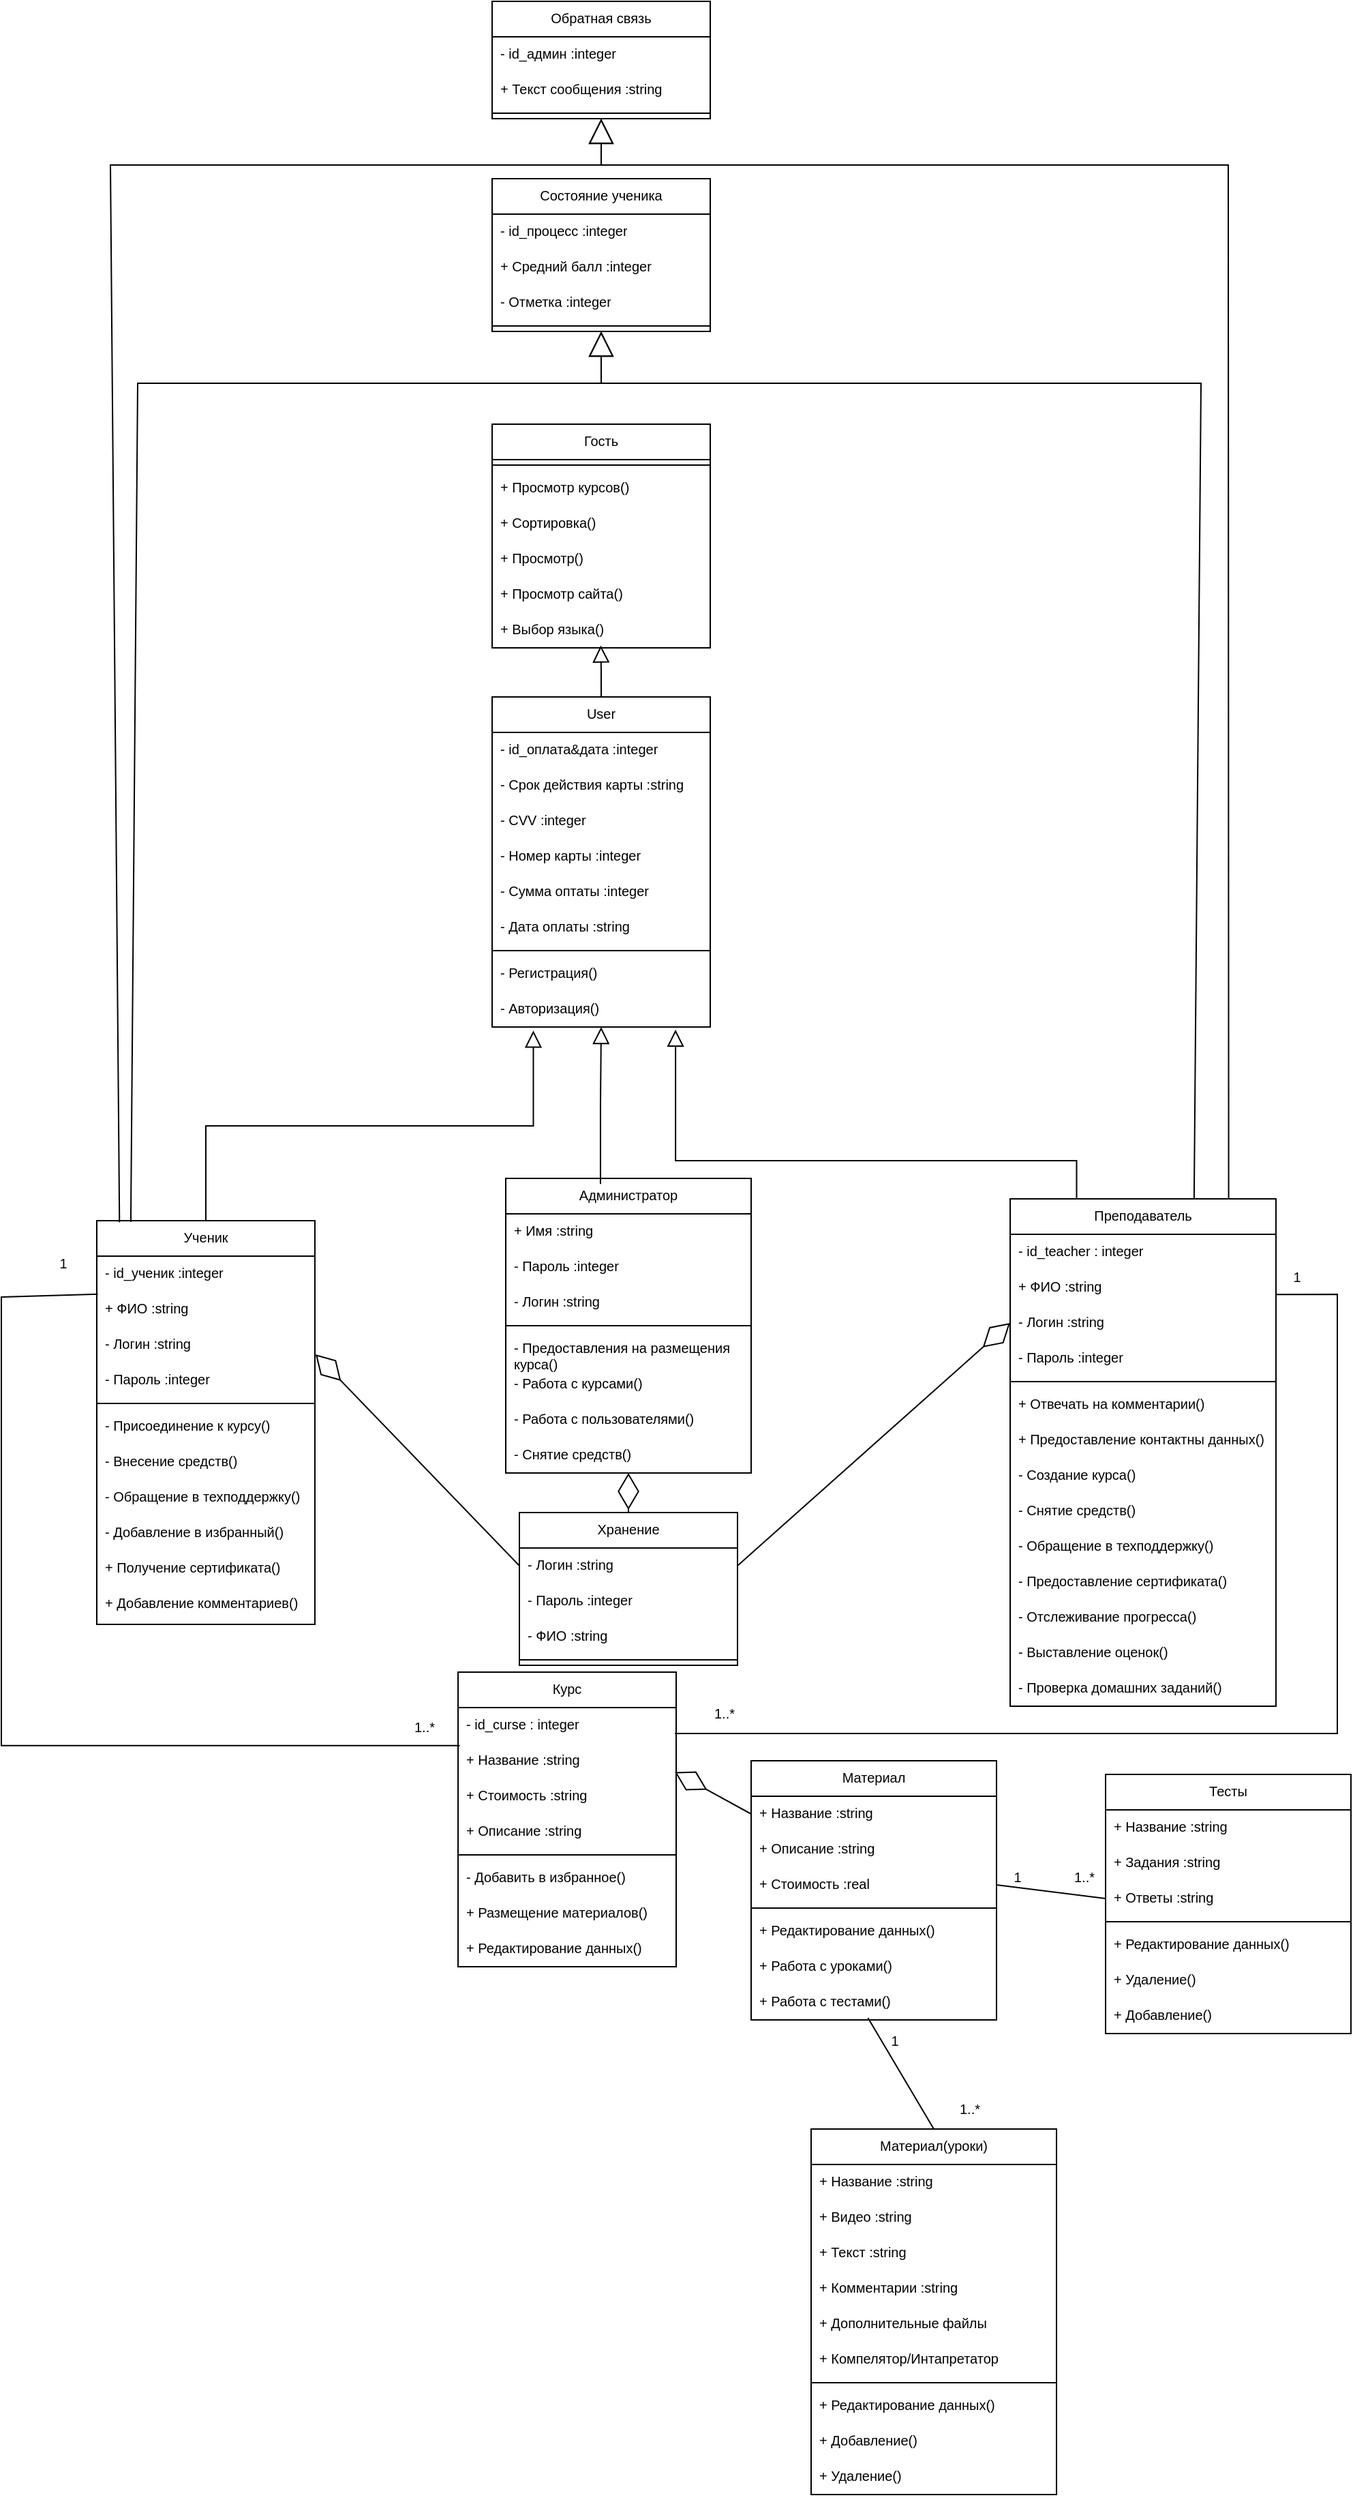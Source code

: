 <mxfile version="24.7.17">
  <diagram id="C5RBs43oDa-KdzZeNtuy" name="Page-1">
    <mxGraphModel dx="1036" dy="614" grid="0" gridSize="10" guides="1" tooltips="1" connect="1" arrows="1" fold="1" page="1" pageScale="1" pageWidth="1654" pageHeight="2336" math="0" shadow="0">
      <root>
        <mxCell id="WIyWlLk6GJQsqaUBKTNV-0" />
        <mxCell id="WIyWlLk6GJQsqaUBKTNV-1" parent="WIyWlLk6GJQsqaUBKTNV-0" />
        <mxCell id="xOyOLEDUe23Z06gyk6Gg-0" value="Курс" style="swimlane;fontStyle=0;align=center;verticalAlign=top;childLayout=stackLayout;horizontal=1;startSize=26;horizontalStack=0;resizeParent=1;resizeLast=0;collapsible=1;marginBottom=0;rounded=0;shadow=0;strokeWidth=1;fontSize=10;" parent="WIyWlLk6GJQsqaUBKTNV-1" vertex="1">
          <mxGeometry x="625" y="1564" width="160" height="216" as="geometry">
            <mxRectangle x="550" y="140" width="160" height="26" as="alternateBounds" />
          </mxGeometry>
        </mxCell>
        <mxCell id="-hxCY7GQ2WR5SI2XV6sM-11" value="- id_curse : integer" style="text;html=1;strokeColor=none;fillColor=none;align=left;verticalAlign=top;spacingLeft=4;spacingRight=4;whiteSpace=wrap;overflow=hidden;rotatable=0;points=[[0,0.5],[1,0.5]];portConstraint=eastwest;fontSize=10;" parent="xOyOLEDUe23Z06gyk6Gg-0" vertex="1">
          <mxGeometry y="26" width="160" height="26" as="geometry" />
        </mxCell>
        <mxCell id="-hxCY7GQ2WR5SI2XV6sM-8" value="+ Название :string" style="text;html=1;strokeColor=none;fillColor=none;align=left;verticalAlign=top;spacingLeft=4;spacingRight=4;whiteSpace=wrap;overflow=hidden;rotatable=0;points=[[0,0.5],[1,0.5]];portConstraint=eastwest;fontSize=10;" parent="xOyOLEDUe23Z06gyk6Gg-0" vertex="1">
          <mxGeometry y="52" width="160" height="26" as="geometry" />
        </mxCell>
        <mxCell id="-hxCY7GQ2WR5SI2XV6sM-10" value="+ Стоимость :string" style="text;html=1;strokeColor=none;fillColor=none;align=left;verticalAlign=top;spacingLeft=4;spacingRight=4;whiteSpace=wrap;overflow=hidden;rotatable=0;points=[[0,0.5],[1,0.5]];portConstraint=eastwest;fontSize=10;" parent="xOyOLEDUe23Z06gyk6Gg-0" vertex="1">
          <mxGeometry y="78" width="160" height="26" as="geometry" />
        </mxCell>
        <mxCell id="-hxCY7GQ2WR5SI2XV6sM-9" value="+ Описание :string" style="text;html=1;strokeColor=none;fillColor=none;align=left;verticalAlign=top;spacingLeft=4;spacingRight=4;whiteSpace=wrap;overflow=hidden;rotatable=0;points=[[0,0.5],[1,0.5]];portConstraint=eastwest;fontSize=10;" parent="xOyOLEDUe23Z06gyk6Gg-0" vertex="1">
          <mxGeometry y="104" width="160" height="26" as="geometry" />
        </mxCell>
        <mxCell id="xOyOLEDUe23Z06gyk6Gg-2" value="" style="line;html=1;strokeWidth=1;align=left;verticalAlign=middle;spacingTop=-1;spacingLeft=3;spacingRight=3;rotatable=0;labelPosition=right;points=[];portConstraint=eastwest;fontSize=10;" parent="xOyOLEDUe23Z06gyk6Gg-0" vertex="1">
          <mxGeometry y="130" width="160" height="8" as="geometry" />
        </mxCell>
        <mxCell id="9HE5OH69ZTxlJq59tGIL-1" value="- Добавить в избранное()" style="text;html=1;strokeColor=none;fillColor=none;align=left;verticalAlign=top;spacingLeft=4;spacingRight=4;whiteSpace=wrap;overflow=hidden;rotatable=0;points=[[0,0.5],[1,0.5]];portConstraint=eastwest;fontSize=10;" parent="xOyOLEDUe23Z06gyk6Gg-0" vertex="1">
          <mxGeometry y="138" width="160" height="26" as="geometry" />
        </mxCell>
        <mxCell id="038F4yYYlGWjOyP2DXlJ-2" value="+ Размещение материалов()" style="text;html=1;strokeColor=none;fillColor=none;align=left;verticalAlign=top;spacingLeft=4;spacingRight=4;whiteSpace=wrap;overflow=hidden;rotatable=0;points=[[0,0.5],[1,0.5]];portConstraint=eastwest;fontSize=10;" parent="xOyOLEDUe23Z06gyk6Gg-0" vertex="1">
          <mxGeometry y="164" width="160" height="26" as="geometry" />
        </mxCell>
        <mxCell id="038F4yYYlGWjOyP2DXlJ-4" value="+ Редактирование данных()" style="text;html=1;strokeColor=none;fillColor=none;align=left;verticalAlign=top;spacingLeft=4;spacingRight=4;whiteSpace=wrap;overflow=hidden;rotatable=0;points=[[0,0.5],[1,0.5]];portConstraint=eastwest;fontSize=10;" parent="xOyOLEDUe23Z06gyk6Gg-0" vertex="1">
          <mxGeometry y="190" width="160" height="26" as="geometry" />
        </mxCell>
        <mxCell id="xOyOLEDUe23Z06gyk6Gg-10" value="Гость" style="swimlane;fontStyle=0;align=center;verticalAlign=top;childLayout=stackLayout;horizontal=1;startSize=26;horizontalStack=0;resizeParent=1;resizeLast=0;collapsible=1;marginBottom=0;rounded=0;shadow=0;strokeWidth=1;fontSize=10;" parent="WIyWlLk6GJQsqaUBKTNV-1" vertex="1">
          <mxGeometry x="650" y="649" width="160" height="164" as="geometry">
            <mxRectangle x="550" y="140" width="160" height="26" as="alternateBounds" />
          </mxGeometry>
        </mxCell>
        <mxCell id="xOyOLEDUe23Z06gyk6Gg-12" value="" style="line;html=1;strokeWidth=1;align=left;verticalAlign=middle;spacingTop=-1;spacingLeft=3;spacingRight=3;rotatable=0;labelPosition=right;points=[];portConstraint=eastwest;fontSize=10;" parent="xOyOLEDUe23Z06gyk6Gg-10" vertex="1">
          <mxGeometry y="26" width="160" height="8" as="geometry" />
        </mxCell>
        <mxCell id="xOyOLEDUe23Z06gyk6Gg-13" value="+ Просмотр курсов() " style="text;align=left;verticalAlign=top;spacingLeft=4;spacingRight=4;overflow=hidden;rotatable=0;points=[[0,0.5],[1,0.5]];portConstraint=eastwest;fontSize=10;" parent="xOyOLEDUe23Z06gyk6Gg-10" vertex="1">
          <mxGeometry y="34" width="160" height="26" as="geometry" />
        </mxCell>
        <mxCell id="xOyOLEDUe23Z06gyk6Gg-15" value="+ Сортировка() " style="text;align=left;verticalAlign=top;spacingLeft=4;spacingRight=4;overflow=hidden;rotatable=0;points=[[0,0.5],[1,0.5]];portConstraint=eastwest;fontSize=10;" parent="xOyOLEDUe23Z06gyk6Gg-10" vertex="1">
          <mxGeometry y="60" width="160" height="26" as="geometry" />
        </mxCell>
        <mxCell id="xOyOLEDUe23Z06gyk6Gg-16" value="+ Просмотр() " style="text;align=left;verticalAlign=top;spacingLeft=4;spacingRight=4;overflow=hidden;rotatable=0;points=[[0,0.5],[1,0.5]];portConstraint=eastwest;fontSize=10;" parent="xOyOLEDUe23Z06gyk6Gg-10" vertex="1">
          <mxGeometry y="86" width="160" height="26" as="geometry" />
        </mxCell>
        <mxCell id="xOyOLEDUe23Z06gyk6Gg-17" value="+ Просмотр сайта() " style="text;align=left;verticalAlign=top;spacingLeft=4;spacingRight=4;overflow=hidden;rotatable=0;points=[[0,0.5],[1,0.5]];portConstraint=eastwest;fontSize=10;" parent="xOyOLEDUe23Z06gyk6Gg-10" vertex="1">
          <mxGeometry y="112" width="160" height="26" as="geometry" />
        </mxCell>
        <mxCell id="xOyOLEDUe23Z06gyk6Gg-18" value="+ Выбор языка() " style="text;align=left;verticalAlign=top;spacingLeft=4;spacingRight=4;overflow=hidden;rotatable=0;points=[[0,0.5],[1,0.5]];portConstraint=eastwest;fontSize=10;" parent="xOyOLEDUe23Z06gyk6Gg-10" vertex="1">
          <mxGeometry y="138" width="160" height="26" as="geometry" />
        </mxCell>
        <mxCell id="xOyOLEDUe23Z06gyk6Gg-19" value="" style="group;fontSize=10;" parent="WIyWlLk6GJQsqaUBKTNV-1" vertex="1" connectable="0">
          <mxGeometry x="625" y="931" width="210" as="geometry" />
        </mxCell>
        <mxCell id="xOyOLEDUe23Z06gyk6Gg-21" value="Ученик" style="swimlane;fontStyle=0;align=center;verticalAlign=top;childLayout=stackLayout;horizontal=1;startSize=26;horizontalStack=0;resizeParent=1;resizeLast=0;collapsible=1;marginBottom=0;rounded=0;shadow=0;strokeWidth=1;fontSize=10;" parent="WIyWlLk6GJQsqaUBKTNV-1" vertex="1">
          <mxGeometry x="360" y="1233" width="160" height="296" as="geometry">
            <mxRectangle x="550" y="140" width="160" height="26" as="alternateBounds" />
          </mxGeometry>
        </mxCell>
        <mxCell id="xOyOLEDUe23Z06gyk6Gg-36" value="- id_ученик :integer" style="text;html=1;strokeColor=none;fillColor=none;align=left;verticalAlign=top;spacingLeft=4;spacingRight=4;whiteSpace=wrap;overflow=hidden;rotatable=0;points=[[0,0.5],[1,0.5]];portConstraint=eastwest;fontSize=10;" parent="xOyOLEDUe23Z06gyk6Gg-21" vertex="1">
          <mxGeometry y="26" width="160" height="26" as="geometry" />
        </mxCell>
        <mxCell id="xOyOLEDUe23Z06gyk6Gg-37" value="+ ФИО :string" style="text;html=1;strokeColor=none;fillColor=none;align=left;verticalAlign=top;spacingLeft=4;spacingRight=4;whiteSpace=wrap;overflow=hidden;rotatable=0;points=[[0,0.5],[1,0.5]];portConstraint=eastwest;fontSize=10;" parent="xOyOLEDUe23Z06gyk6Gg-21" vertex="1">
          <mxGeometry y="52" width="160" height="26" as="geometry" />
        </mxCell>
        <mxCell id="038F4yYYlGWjOyP2DXlJ-73" value="- Логин :string&amp;nbsp;" style="text;html=1;strokeColor=none;fillColor=none;align=left;verticalAlign=top;spacingLeft=4;spacingRight=4;whiteSpace=wrap;overflow=hidden;rotatable=0;points=[[0,0.5],[1,0.5]];portConstraint=eastwest;fontSize=10;" parent="xOyOLEDUe23Z06gyk6Gg-21" vertex="1">
          <mxGeometry y="78" width="160" height="26" as="geometry" />
        </mxCell>
        <mxCell id="038F4yYYlGWjOyP2DXlJ-74" value="- Пароль :integer" style="text;html=1;strokeColor=none;fillColor=none;align=left;verticalAlign=top;spacingLeft=4;spacingRight=4;whiteSpace=wrap;overflow=hidden;rotatable=0;points=[[0,0.5],[1,0.5]];portConstraint=eastwest;fontSize=10;" parent="xOyOLEDUe23Z06gyk6Gg-21" vertex="1">
          <mxGeometry y="104" width="160" height="26" as="geometry" />
        </mxCell>
        <mxCell id="xOyOLEDUe23Z06gyk6Gg-22" value="" style="line;html=1;strokeWidth=1;align=left;verticalAlign=middle;spacingTop=-1;spacingLeft=3;spacingRight=3;rotatable=0;labelPosition=right;points=[];portConstraint=eastwest;fontSize=10;" parent="xOyOLEDUe23Z06gyk6Gg-21" vertex="1">
          <mxGeometry y="130" width="160" height="8" as="geometry" />
        </mxCell>
        <mxCell id="xOyOLEDUe23Z06gyk6Gg-23" value="- Присоединение к курсу() " style="text;align=left;verticalAlign=top;spacingLeft=4;spacingRight=4;overflow=hidden;rotatable=0;points=[[0,0.5],[1,0.5]];portConstraint=eastwest;fontSize=10;" parent="xOyOLEDUe23Z06gyk6Gg-21" vertex="1">
          <mxGeometry y="138" width="160" height="26" as="geometry" />
        </mxCell>
        <mxCell id="xOyOLEDUe23Z06gyk6Gg-24" value="- Внесение средств() " style="text;align=left;verticalAlign=top;spacingLeft=4;spacingRight=4;overflow=hidden;rotatable=0;points=[[0,0.5],[1,0.5]];portConstraint=eastwest;fontSize=10;" parent="xOyOLEDUe23Z06gyk6Gg-21" vertex="1">
          <mxGeometry y="164" width="160" height="26" as="geometry" />
        </mxCell>
        <mxCell id="xOyOLEDUe23Z06gyk6Gg-25" value="- Обращение в техподдержку() " style="text;align=left;verticalAlign=top;spacingLeft=4;spacingRight=4;overflow=hidden;rotatable=0;points=[[0,0.5],[1,0.5]];portConstraint=eastwest;fontSize=10;" parent="xOyOLEDUe23Z06gyk6Gg-21" vertex="1">
          <mxGeometry y="190" width="160" height="26" as="geometry" />
        </mxCell>
        <mxCell id="xOyOLEDUe23Z06gyk6Gg-26" value="- Добавление в избранный() " style="text;align=left;verticalAlign=top;spacingLeft=4;spacingRight=4;overflow=hidden;rotatable=0;points=[[0,0.5],[1,0.5]];portConstraint=eastwest;fontSize=10;" parent="xOyOLEDUe23Z06gyk6Gg-21" vertex="1">
          <mxGeometry y="216" width="160" height="26" as="geometry" />
        </mxCell>
        <mxCell id="xOyOLEDUe23Z06gyk6Gg-27" value="+ Получение сертификата() " style="text;align=left;verticalAlign=top;spacingLeft=4;spacingRight=4;overflow=hidden;rotatable=0;points=[[0,0.5],[1,0.5]];portConstraint=eastwest;fontSize=10;" parent="xOyOLEDUe23Z06gyk6Gg-21" vertex="1">
          <mxGeometry y="242" width="160" height="26" as="geometry" />
        </mxCell>
        <mxCell id="xOyOLEDUe23Z06gyk6Gg-83" value="+ Добавление комментариев() " style="text;align=left;verticalAlign=top;spacingLeft=4;spacingRight=4;overflow=hidden;rotatable=0;points=[[0,0.5],[1,0.5]];portConstraint=eastwest;fontSize=10;" parent="xOyOLEDUe23Z06gyk6Gg-21" vertex="1">
          <mxGeometry y="268" width="160" height="26" as="geometry" />
        </mxCell>
        <mxCell id="xOyOLEDUe23Z06gyk6Gg-28" value="Преподаватель" style="swimlane;fontStyle=0;align=center;verticalAlign=top;childLayout=stackLayout;horizontal=1;startSize=26;horizontalStack=0;resizeParent=1;resizeLast=0;collapsible=1;marginBottom=0;rounded=0;shadow=0;strokeWidth=1;fontSize=10;" parent="WIyWlLk6GJQsqaUBKTNV-1" vertex="1">
          <mxGeometry x="1030" y="1217" width="195" height="372" as="geometry">
            <mxRectangle x="550" y="140" width="160" height="26" as="alternateBounds" />
          </mxGeometry>
        </mxCell>
        <mxCell id="xOyOLEDUe23Z06gyk6Gg-40" value="- id_teacher : integer" style="text;html=1;strokeColor=none;fillColor=none;align=left;verticalAlign=top;spacingLeft=4;spacingRight=4;whiteSpace=wrap;overflow=hidden;rotatable=0;points=[[0,0.5],[1,0.5]];portConstraint=eastwest;fontSize=10;" parent="xOyOLEDUe23Z06gyk6Gg-28" vertex="1">
          <mxGeometry y="26" width="195" height="26" as="geometry" />
        </mxCell>
        <mxCell id="xOyOLEDUe23Z06gyk6Gg-46" value="+ ФИО :string" style="text;html=1;strokeColor=none;fillColor=none;align=left;verticalAlign=top;spacingLeft=4;spacingRight=4;whiteSpace=wrap;overflow=hidden;rotatable=0;points=[[0,0.5],[1,0.5]];portConstraint=eastwest;fontSize=10;" parent="xOyOLEDUe23Z06gyk6Gg-28" vertex="1">
          <mxGeometry y="52" width="195" height="26" as="geometry" />
        </mxCell>
        <mxCell id="038F4yYYlGWjOyP2DXlJ-71" value="- Логин :string&amp;nbsp;" style="text;html=1;strokeColor=none;fillColor=none;align=left;verticalAlign=top;spacingLeft=4;spacingRight=4;whiteSpace=wrap;overflow=hidden;rotatable=0;points=[[0,0.5],[1,0.5]];portConstraint=eastwest;fontSize=10;" parent="xOyOLEDUe23Z06gyk6Gg-28" vertex="1">
          <mxGeometry y="78" width="195" height="26" as="geometry" />
        </mxCell>
        <mxCell id="038F4yYYlGWjOyP2DXlJ-72" value="- Пароль :integer" style="text;html=1;strokeColor=none;fillColor=none;align=left;verticalAlign=top;spacingLeft=4;spacingRight=4;whiteSpace=wrap;overflow=hidden;rotatable=0;points=[[0,0.5],[1,0.5]];portConstraint=eastwest;fontSize=10;" parent="xOyOLEDUe23Z06gyk6Gg-28" vertex="1">
          <mxGeometry y="104" width="195" height="26" as="geometry" />
        </mxCell>
        <mxCell id="xOyOLEDUe23Z06gyk6Gg-29" value="" style="line;html=1;strokeWidth=1;align=left;verticalAlign=middle;spacingTop=-1;spacingLeft=3;spacingRight=3;rotatable=0;labelPosition=right;points=[];portConstraint=eastwest;fontSize=10;" parent="xOyOLEDUe23Z06gyk6Gg-28" vertex="1">
          <mxGeometry y="130" width="195" height="8" as="geometry" />
        </mxCell>
        <mxCell id="xOyOLEDUe23Z06gyk6Gg-87" value="+ Отвечать на комментарии() " style="text;align=left;verticalAlign=top;spacingLeft=4;spacingRight=4;overflow=hidden;rotatable=0;points=[[0,0.5],[1,0.5]];portConstraint=eastwest;fontSize=10;" parent="xOyOLEDUe23Z06gyk6Gg-28" vertex="1">
          <mxGeometry y="138" width="195" height="26" as="geometry" />
        </mxCell>
        <mxCell id="xOyOLEDUe23Z06gyk6Gg-88" value="+ Предоставление контактны данных() " style="text;align=left;verticalAlign=top;spacingLeft=4;spacingRight=4;overflow=hidden;rotatable=0;points=[[0,0.5],[1,0.5]];portConstraint=eastwest;fontSize=10;" parent="xOyOLEDUe23Z06gyk6Gg-28" vertex="1">
          <mxGeometry y="164" width="195" height="26" as="geometry" />
        </mxCell>
        <mxCell id="xOyOLEDUe23Z06gyk6Gg-30" value="- Создание курса() " style="text;align=left;verticalAlign=top;spacingLeft=4;spacingRight=4;overflow=hidden;rotatable=0;points=[[0,0.5],[1,0.5]];portConstraint=eastwest;fontSize=10;" parent="xOyOLEDUe23Z06gyk6Gg-28" vertex="1">
          <mxGeometry y="190" width="195" height="26" as="geometry" />
        </mxCell>
        <mxCell id="xOyOLEDUe23Z06gyk6Gg-85" value="- Снятие средств() " style="text;align=left;verticalAlign=top;spacingLeft=4;spacingRight=4;overflow=hidden;rotatable=0;points=[[0,0.5],[1,0.5]];portConstraint=eastwest;fontSize=10;" parent="xOyOLEDUe23Z06gyk6Gg-28" vertex="1">
          <mxGeometry y="216" width="195" height="26" as="geometry" />
        </mxCell>
        <mxCell id="xOyOLEDUe23Z06gyk6Gg-84" value="- Обращение в техподдержку() " style="text;align=left;verticalAlign=top;spacingLeft=4;spacingRight=4;overflow=hidden;rotatable=0;points=[[0,0.5],[1,0.5]];portConstraint=eastwest;fontSize=10;" parent="xOyOLEDUe23Z06gyk6Gg-28" vertex="1">
          <mxGeometry y="242" width="195" height="26" as="geometry" />
        </mxCell>
        <mxCell id="xOyOLEDUe23Z06gyk6Gg-86" value="- Предоставление сертификата() " style="text;align=left;verticalAlign=top;spacingLeft=4;spacingRight=4;overflow=hidden;rotatable=0;points=[[0,0.5],[1,0.5]];portConstraint=eastwest;fontSize=10;" parent="xOyOLEDUe23Z06gyk6Gg-28" vertex="1">
          <mxGeometry y="268" width="195" height="26" as="geometry" />
        </mxCell>
        <mxCell id="xOyOLEDUe23Z06gyk6Gg-89" value="- Отслеживание прогресса() " style="text;align=left;verticalAlign=top;spacingLeft=4;spacingRight=4;overflow=hidden;rotatable=0;points=[[0,0.5],[1,0.5]];portConstraint=eastwest;fontSize=10;" parent="xOyOLEDUe23Z06gyk6Gg-28" vertex="1">
          <mxGeometry y="294" width="195" height="26" as="geometry" />
        </mxCell>
        <mxCell id="038F4yYYlGWjOyP2DXlJ-68" value="- Выставление оценок() " style="text;align=left;verticalAlign=top;spacingLeft=4;spacingRight=4;overflow=hidden;rotatable=0;points=[[0,0.5],[1,0.5]];portConstraint=eastwest;fontSize=10;" parent="xOyOLEDUe23Z06gyk6Gg-28" vertex="1">
          <mxGeometry y="320" width="195" height="26" as="geometry" />
        </mxCell>
        <mxCell id="xOyOLEDUe23Z06gyk6Gg-90" value="- Проверка домашних заданий() " style="text;align=left;verticalAlign=top;spacingLeft=4;spacingRight=4;overflow=hidden;rotatable=0;points=[[0,0.5],[1,0.5]];portConstraint=eastwest;fontSize=10;" parent="xOyOLEDUe23Z06gyk6Gg-28" vertex="1">
          <mxGeometry y="346" width="195" height="26" as="geometry" />
        </mxCell>
        <mxCell id="xOyOLEDUe23Z06gyk6Gg-91" value="Администратор" style="swimlane;fontStyle=0;align=center;verticalAlign=top;childLayout=stackLayout;horizontal=1;startSize=26;horizontalStack=0;resizeParent=1;resizeLast=0;collapsible=1;marginBottom=0;rounded=0;shadow=0;strokeWidth=1;fontSize=10;" parent="WIyWlLk6GJQsqaUBKTNV-1" vertex="1">
          <mxGeometry x="660" y="1202" width="180" height="216" as="geometry">
            <mxRectangle x="550" y="140" width="160" height="26" as="alternateBounds" />
          </mxGeometry>
        </mxCell>
        <mxCell id="xOyOLEDUe23Z06gyk6Gg-123" value="+ Имя :string" style="text;html=1;strokeColor=none;fillColor=none;align=left;verticalAlign=top;spacingLeft=4;spacingRight=4;whiteSpace=wrap;overflow=hidden;rotatable=0;points=[[0,0.5],[1,0.5]];portConstraint=eastwest;fontSize=10;" parent="xOyOLEDUe23Z06gyk6Gg-91" vertex="1">
          <mxGeometry y="26" width="180" height="26" as="geometry" />
        </mxCell>
        <mxCell id="038F4yYYlGWjOyP2DXlJ-70" value="- Пароль :integer" style="text;html=1;strokeColor=none;fillColor=none;align=left;verticalAlign=top;spacingLeft=4;spacingRight=4;whiteSpace=wrap;overflow=hidden;rotatable=0;points=[[0,0.5],[1,0.5]];portConstraint=eastwest;fontSize=10;" parent="xOyOLEDUe23Z06gyk6Gg-91" vertex="1">
          <mxGeometry y="52" width="180" height="26" as="geometry" />
        </mxCell>
        <mxCell id="038F4yYYlGWjOyP2DXlJ-69" value="- Логин :string&amp;nbsp;" style="text;html=1;strokeColor=none;fillColor=none;align=left;verticalAlign=top;spacingLeft=4;spacingRight=4;whiteSpace=wrap;overflow=hidden;rotatable=0;points=[[0,0.5],[1,0.5]];portConstraint=eastwest;fontSize=10;" parent="xOyOLEDUe23Z06gyk6Gg-91" vertex="1">
          <mxGeometry y="78" width="180" height="26" as="geometry" />
        </mxCell>
        <mxCell id="xOyOLEDUe23Z06gyk6Gg-92" value="" style="line;html=1;strokeWidth=1;align=left;verticalAlign=middle;spacingTop=-1;spacingLeft=3;spacingRight=3;rotatable=0;labelPosition=right;points=[];portConstraint=eastwest;fontSize=10;" parent="xOyOLEDUe23Z06gyk6Gg-91" vertex="1">
          <mxGeometry y="104" width="180" height="8" as="geometry" />
        </mxCell>
        <mxCell id="xOyOLEDUe23Z06gyk6Gg-93" value="- Предоставления на размещения&#xa;курса() " style="text;align=left;verticalAlign=top;spacingLeft=4;spacingRight=4;overflow=hidden;rotatable=0;points=[[0,0.5],[1,0.5]];portConstraint=eastwest;fontSize=10;" parent="xOyOLEDUe23Z06gyk6Gg-91" vertex="1">
          <mxGeometry y="112" width="180" height="26" as="geometry" />
        </mxCell>
        <mxCell id="xOyOLEDUe23Z06gyk6Gg-94" value="- Работа с курсами() " style="text;align=left;verticalAlign=top;spacingLeft=4;spacingRight=4;overflow=hidden;rotatable=0;points=[[0,0.5],[1,0.5]];portConstraint=eastwest;fontSize=10;" parent="xOyOLEDUe23Z06gyk6Gg-91" vertex="1">
          <mxGeometry y="138" width="180" height="26" as="geometry" />
        </mxCell>
        <mxCell id="xOyOLEDUe23Z06gyk6Gg-95" value="- Работа с пользователями() " style="text;align=left;verticalAlign=top;spacingLeft=4;spacingRight=4;overflow=hidden;rotatable=0;points=[[0,0.5],[1,0.5]];portConstraint=eastwest;fontSize=10;" parent="xOyOLEDUe23Z06gyk6Gg-91" vertex="1">
          <mxGeometry y="164" width="180" height="26" as="geometry" />
        </mxCell>
        <mxCell id="038F4yYYlGWjOyP2DXlJ-55" value="- Снятие средств() " style="text;align=left;verticalAlign=top;spacingLeft=4;spacingRight=4;overflow=hidden;rotatable=0;points=[[0,0.5],[1,0.5]];portConstraint=eastwest;fontSize=10;" parent="xOyOLEDUe23Z06gyk6Gg-91" vertex="1">
          <mxGeometry y="190" width="180" height="26" as="geometry" />
        </mxCell>
        <mxCell id="xOyOLEDUe23Z06gyk6Gg-101" value="Состояние ученика" style="swimlane;fontStyle=0;align=center;verticalAlign=top;childLayout=stackLayout;horizontal=1;startSize=26;horizontalStack=0;resizeParent=1;resizeLast=0;collapsible=1;marginBottom=0;rounded=0;shadow=0;strokeWidth=1;fontSize=10;" parent="WIyWlLk6GJQsqaUBKTNV-1" vertex="1">
          <mxGeometry x="650" y="469" width="160" height="112" as="geometry">
            <mxRectangle x="550" y="140" width="160" height="26" as="alternateBounds" />
          </mxGeometry>
        </mxCell>
        <mxCell id="xOyOLEDUe23Z06gyk6Gg-108" value="- id_процесс :integer" style="text;html=1;strokeColor=none;fillColor=none;align=left;verticalAlign=top;spacingLeft=4;spacingRight=4;whiteSpace=wrap;overflow=hidden;rotatable=0;points=[[0,0.5],[1,0.5]];portConstraint=eastwest;fontSize=10;" parent="xOyOLEDUe23Z06gyk6Gg-101" vertex="1">
          <mxGeometry y="26" width="160" height="26" as="geometry" />
        </mxCell>
        <mxCell id="xOyOLEDUe23Z06gyk6Gg-110" value="+ Средний балл :integer" style="text;html=1;strokeColor=none;fillColor=none;align=left;verticalAlign=top;spacingLeft=4;spacingRight=4;whiteSpace=wrap;overflow=hidden;rotatable=0;points=[[0,0.5],[1,0.5]];portConstraint=eastwest;fontSize=10;" parent="xOyOLEDUe23Z06gyk6Gg-101" vertex="1">
          <mxGeometry y="52" width="160" height="26" as="geometry" />
        </mxCell>
        <mxCell id="xOyOLEDUe23Z06gyk6Gg-109" value="- Отметка :integer" style="text;html=1;strokeColor=none;fillColor=none;align=left;verticalAlign=top;spacingLeft=4;spacingRight=4;whiteSpace=wrap;overflow=hidden;rotatable=0;points=[[0,0.5],[1,0.5]];portConstraint=eastwest;fontSize=10;" parent="xOyOLEDUe23Z06gyk6Gg-101" vertex="1">
          <mxGeometry y="78" width="160" height="26" as="geometry" />
        </mxCell>
        <mxCell id="xOyOLEDUe23Z06gyk6Gg-107" value="" style="line;html=1;strokeWidth=1;align=left;verticalAlign=middle;spacingTop=-1;spacingLeft=3;spacingRight=3;rotatable=0;labelPosition=right;points=[];portConstraint=eastwest;fontSize=10;" parent="xOyOLEDUe23Z06gyk6Gg-101" vertex="1">
          <mxGeometry y="104" width="160" height="8" as="geometry" />
        </mxCell>
        <mxCell id="xOyOLEDUe23Z06gyk6Gg-111" value="" style="endArrow=block;endSize=16;endFill=0;html=1;rounded=0;entryX=0.5;entryY=1;entryDx=0;entryDy=0;exitX=0.156;exitY=0.003;exitDx=0;exitDy=0;exitPerimeter=0;fontSize=10;" parent="WIyWlLk6GJQsqaUBKTNV-1" source="xOyOLEDUe23Z06gyk6Gg-21" target="xOyOLEDUe23Z06gyk6Gg-101" edge="1">
          <mxGeometry x="1" y="-318" width="160" relative="1" as="geometry">
            <mxPoint x="930" y="309" as="sourcePoint" />
            <mxPoint x="1090" y="309" as="targetPoint" />
            <Array as="points">
              <mxPoint x="390" y="619" />
              <mxPoint x="730" y="619" />
            </Array>
            <mxPoint x="310" y="-248" as="offset" />
          </mxGeometry>
        </mxCell>
        <mxCell id="xOyOLEDUe23Z06gyk6Gg-113" value="" style="endArrow=block;endSize=16;endFill=0;html=1;rounded=0;entryX=0.5;entryY=1;entryDx=0;entryDy=0;exitX=0.692;exitY=0;exitDx=0;exitDy=0;exitPerimeter=0;fontSize=10;" parent="WIyWlLk6GJQsqaUBKTNV-1" source="xOyOLEDUe23Z06gyk6Gg-28" target="xOyOLEDUe23Z06gyk6Gg-101" edge="1">
          <mxGeometry x="0.625" y="40" width="160" relative="1" as="geometry">
            <mxPoint x="930" y="509.333" as="sourcePoint" />
            <mxPoint x="1000" y="249" as="targetPoint" />
            <Array as="points">
              <mxPoint x="1170" y="619" />
              <mxPoint x="730" y="619" />
            </Array>
            <mxPoint as="offset" />
          </mxGeometry>
        </mxCell>
        <mxCell id="xOyOLEDUe23Z06gyk6Gg-114" value="Обратная связь" style="swimlane;fontStyle=0;align=center;verticalAlign=top;childLayout=stackLayout;horizontal=1;startSize=26;horizontalStack=0;resizeParent=1;resizeLast=0;collapsible=1;marginBottom=0;rounded=0;shadow=0;strokeWidth=1;fontSize=10;" parent="WIyWlLk6GJQsqaUBKTNV-1" vertex="1">
          <mxGeometry x="650" y="339" width="160" height="86" as="geometry">
            <mxRectangle x="550" y="140" width="160" height="26" as="alternateBounds" />
          </mxGeometry>
        </mxCell>
        <mxCell id="xOyOLEDUe23Z06gyk6Gg-119" value="- id_админ :integer" style="text;html=1;strokeColor=none;fillColor=none;align=left;verticalAlign=top;spacingLeft=4;spacingRight=4;whiteSpace=wrap;overflow=hidden;rotatable=0;points=[[0,0.5],[1,0.5]];portConstraint=eastwest;fontSize=10;" parent="xOyOLEDUe23Z06gyk6Gg-114" vertex="1">
          <mxGeometry y="26" width="160" height="26" as="geometry" />
        </mxCell>
        <mxCell id="xOyOLEDUe23Z06gyk6Gg-120" value="+ Текст сообщения :string" style="text;html=1;strokeColor=none;fillColor=none;align=left;verticalAlign=top;spacingLeft=4;spacingRight=4;whiteSpace=wrap;overflow=hidden;rotatable=0;points=[[0,0.5],[1,0.5]];portConstraint=eastwest;fontSize=10;" parent="xOyOLEDUe23Z06gyk6Gg-114" vertex="1">
          <mxGeometry y="52" width="160" height="26" as="geometry" />
        </mxCell>
        <mxCell id="xOyOLEDUe23Z06gyk6Gg-118" value="" style="line;html=1;strokeWidth=1;align=left;verticalAlign=middle;spacingTop=-1;spacingLeft=3;spacingRight=3;rotatable=0;labelPosition=right;points=[];portConstraint=eastwest;fontSize=10;" parent="xOyOLEDUe23Z06gyk6Gg-114" vertex="1">
          <mxGeometry y="78" width="160" height="8" as="geometry" />
        </mxCell>
        <mxCell id="xOyOLEDUe23Z06gyk6Gg-121" value="" style="endArrow=block;endSize=16;endFill=0;html=1;rounded=0;entryX=0.5;entryY=1;entryDx=0;entryDy=0;fontSize=10;exitX=0.104;exitY=0.004;exitDx=0;exitDy=0;exitPerimeter=0;" parent="WIyWlLk6GJQsqaUBKTNV-1" source="xOyOLEDUe23Z06gyk6Gg-21" target="xOyOLEDUe23Z06gyk6Gg-114" edge="1">
          <mxGeometry x="1" y="-192" width="160" relative="1" as="geometry">
            <mxPoint x="560" y="929.667" as="sourcePoint" />
            <mxPoint x="1010" y="-11" as="targetPoint" />
            <Array as="points">
              <mxPoint x="370" y="459" />
              <mxPoint x="730" y="459" />
            </Array>
            <mxPoint x="170" y="-102" as="offset" />
          </mxGeometry>
        </mxCell>
        <mxCell id="xOyOLEDUe23Z06gyk6Gg-122" value="" style="endArrow=block;endSize=16;endFill=0;html=1;rounded=0;entryX=0.5;entryY=1;entryDx=0;entryDy=0;fontSize=10;exitX=0.822;exitY=-0.001;exitDx=0;exitDy=0;exitPerimeter=0;" parent="WIyWlLk6GJQsqaUBKTNV-1" source="xOyOLEDUe23Z06gyk6Gg-28" target="xOyOLEDUe23Z06gyk6Gg-114" edge="1">
          <mxGeometry x="1" y="-192" width="160" relative="1" as="geometry">
            <mxPoint x="910" y="929" as="sourcePoint" />
            <mxPoint x="1010" y="-11" as="targetPoint" />
            <Array as="points">
              <mxPoint x="1190" y="459" />
              <mxPoint x="730" y="459" />
            </Array>
            <mxPoint x="120" y="-42" as="offset" />
          </mxGeometry>
        </mxCell>
        <mxCell id="-hxCY7GQ2WR5SI2XV6sM-5" value="" style="endArrow=none;html=1;rounded=0;entryX=0.005;entryY=0.071;entryDx=0;entryDy=0;exitX=0.008;exitY=0.074;exitDx=0;exitDy=0;exitPerimeter=0;entryPerimeter=0;" parent="WIyWlLk6GJQsqaUBKTNV-1" source="-hxCY7GQ2WR5SI2XV6sM-8" target="xOyOLEDUe23Z06gyk6Gg-37" edge="1">
          <mxGeometry width="50" height="50" relative="1" as="geometry">
            <mxPoint x="404.52" y="1619.002" as="sourcePoint" />
            <mxPoint x="360" y="1049.85" as="targetPoint" />
            <Array as="points">
              <mxPoint x="290" y="1617.85" />
              <mxPoint x="290" y="1289" />
            </Array>
          </mxGeometry>
        </mxCell>
        <mxCell id="-hxCY7GQ2WR5SI2XV6sM-6" value="1..*" style="text;html=1;align=center;verticalAlign=middle;resizable=0;points=[];autosize=1;strokeColor=none;fillColor=none;fontSize=10;" parent="WIyWlLk6GJQsqaUBKTNV-1" vertex="1">
          <mxGeometry x="580" y="1589" width="40" height="30" as="geometry" />
        </mxCell>
        <mxCell id="-hxCY7GQ2WR5SI2XV6sM-7" value="1" style="text;html=1;align=center;verticalAlign=middle;resizable=0;points=[];autosize=1;strokeColor=none;fillColor=none;fontSize=10;" parent="WIyWlLk6GJQsqaUBKTNV-1" vertex="1">
          <mxGeometry x="320" y="1249" width="30" height="30" as="geometry" />
        </mxCell>
        <mxCell id="9HE5OH69ZTxlJq59tGIL-2" value="Материал" style="swimlane;fontStyle=0;align=center;verticalAlign=top;childLayout=stackLayout;horizontal=1;startSize=26;horizontalStack=0;resizeParent=1;resizeLast=0;collapsible=1;marginBottom=0;rounded=0;shadow=0;strokeWidth=1;fontSize=10;" parent="WIyWlLk6GJQsqaUBKTNV-1" vertex="1">
          <mxGeometry x="840" y="1629" width="180" height="190" as="geometry">
            <mxRectangle x="550" y="140" width="160" height="26" as="alternateBounds" />
          </mxGeometry>
        </mxCell>
        <mxCell id="9HE5OH69ZTxlJq59tGIL-3" value="+ Название :string" style="text;html=1;strokeColor=none;fillColor=none;align=left;verticalAlign=top;spacingLeft=4;spacingRight=4;whiteSpace=wrap;overflow=hidden;rotatable=0;points=[[0,0.5],[1,0.5]];portConstraint=eastwest;fontSize=10;" parent="9HE5OH69ZTxlJq59tGIL-2" vertex="1">
          <mxGeometry y="26" width="180" height="26" as="geometry" />
        </mxCell>
        <mxCell id="038F4yYYlGWjOyP2DXlJ-0" value="+ Описание :string" style="text;html=1;strokeColor=none;fillColor=none;align=left;verticalAlign=top;spacingLeft=4;spacingRight=4;whiteSpace=wrap;overflow=hidden;rotatable=0;points=[[0,0.5],[1,0.5]];portConstraint=eastwest;fontSize=10;" parent="9HE5OH69ZTxlJq59tGIL-2" vertex="1">
          <mxGeometry y="52" width="180" height="26" as="geometry" />
        </mxCell>
        <mxCell id="038F4yYYlGWjOyP2DXlJ-1" value="+ Стоимость :real" style="text;html=1;strokeColor=none;fillColor=none;align=left;verticalAlign=top;spacingLeft=4;spacingRight=4;whiteSpace=wrap;overflow=hidden;rotatable=0;points=[[0,0.5],[1,0.5]];portConstraint=eastwest;fontSize=10;" parent="9HE5OH69ZTxlJq59tGIL-2" vertex="1">
          <mxGeometry y="78" width="180" height="26" as="geometry" />
        </mxCell>
        <mxCell id="9HE5OH69ZTxlJq59tGIL-4" value="" style="line;html=1;strokeWidth=1;align=left;verticalAlign=middle;spacingTop=-1;spacingLeft=3;spacingRight=3;rotatable=0;labelPosition=right;points=[];portConstraint=eastwest;fontSize=10;" parent="9HE5OH69ZTxlJq59tGIL-2" vertex="1">
          <mxGeometry y="104" width="180" height="8" as="geometry" />
        </mxCell>
        <mxCell id="038F4yYYlGWjOyP2DXlJ-5" value="+ Редактирование данных()" style="text;html=1;strokeColor=none;fillColor=none;align=left;verticalAlign=top;spacingLeft=4;spacingRight=4;whiteSpace=wrap;overflow=hidden;rotatable=0;points=[[0,0.5],[1,0.5]];portConstraint=eastwest;fontSize=10;" parent="9HE5OH69ZTxlJq59tGIL-2" vertex="1">
          <mxGeometry y="112" width="180" height="26" as="geometry" />
        </mxCell>
        <mxCell id="038F4yYYlGWjOyP2DXlJ-6" value="+ Работа с уроками()" style="text;html=1;strokeColor=none;fillColor=none;align=left;verticalAlign=top;spacingLeft=4;spacingRight=4;whiteSpace=wrap;overflow=hidden;rotatable=0;points=[[0,0.5],[1,0.5]];portConstraint=eastwest;fontSize=10;" parent="9HE5OH69ZTxlJq59tGIL-2" vertex="1">
          <mxGeometry y="138" width="180" height="26" as="geometry" />
        </mxCell>
        <mxCell id="038F4yYYlGWjOyP2DXlJ-7" value="+ Работа с тестами()" style="text;html=1;strokeColor=none;fillColor=none;align=left;verticalAlign=top;spacingLeft=4;spacingRight=4;whiteSpace=wrap;overflow=hidden;rotatable=0;points=[[0,0.5],[1,0.5]];portConstraint=eastwest;fontSize=10;" parent="9HE5OH69ZTxlJq59tGIL-2" vertex="1">
          <mxGeometry y="164" width="180" height="26" as="geometry" />
        </mxCell>
        <mxCell id="038F4yYYlGWjOyP2DXlJ-3" value="" style="endArrow=diamondThin;endFill=0;endSize=24;html=1;rounded=0;entryX=0.994;entryY=0.818;entryDx=0;entryDy=0;entryPerimeter=0;exitX=0;exitY=0.5;exitDx=0;exitDy=0;" parent="WIyWlLk6GJQsqaUBKTNV-1" source="9HE5OH69ZTxlJq59tGIL-3" target="-hxCY7GQ2WR5SI2XV6sM-8" edge="1">
          <mxGeometry width="160" relative="1" as="geometry">
            <mxPoint x="780" y="1599" as="sourcePoint" />
            <mxPoint x="940" y="1599" as="targetPoint" />
          </mxGeometry>
        </mxCell>
        <mxCell id="038F4yYYlGWjOyP2DXlJ-8" value="Материал(уроки)" style="swimlane;fontStyle=0;align=center;verticalAlign=top;childLayout=stackLayout;horizontal=1;startSize=26;horizontalStack=0;resizeParent=1;resizeLast=0;collapsible=1;marginBottom=0;rounded=0;shadow=0;strokeWidth=1;fontSize=10;" parent="WIyWlLk6GJQsqaUBKTNV-1" vertex="1">
          <mxGeometry x="884" y="1899" width="180" height="268" as="geometry">
            <mxRectangle x="550" y="140" width="160" height="26" as="alternateBounds" />
          </mxGeometry>
        </mxCell>
        <mxCell id="038F4yYYlGWjOyP2DXlJ-9" value="+ Название :string" style="text;html=1;strokeColor=none;fillColor=none;align=left;verticalAlign=top;spacingLeft=4;spacingRight=4;whiteSpace=wrap;overflow=hidden;rotatable=0;points=[[0,0.5],[1,0.5]];portConstraint=eastwest;fontSize=10;" parent="038F4yYYlGWjOyP2DXlJ-8" vertex="1">
          <mxGeometry y="26" width="180" height="26" as="geometry" />
        </mxCell>
        <mxCell id="038F4yYYlGWjOyP2DXlJ-10" value="+ Видео :string" style="text;html=1;strokeColor=none;fillColor=none;align=left;verticalAlign=top;spacingLeft=4;spacingRight=4;whiteSpace=wrap;overflow=hidden;rotatable=0;points=[[0,0.5],[1,0.5]];portConstraint=eastwest;fontSize=10;" parent="038F4yYYlGWjOyP2DXlJ-8" vertex="1">
          <mxGeometry y="52" width="180" height="26" as="geometry" />
        </mxCell>
        <mxCell id="038F4yYYlGWjOyP2DXlJ-11" value="+ Текст :string" style="text;html=1;strokeColor=none;fillColor=none;align=left;verticalAlign=top;spacingLeft=4;spacingRight=4;whiteSpace=wrap;overflow=hidden;rotatable=0;points=[[0,0.5],[1,0.5]];portConstraint=eastwest;fontSize=10;" parent="038F4yYYlGWjOyP2DXlJ-8" vertex="1">
          <mxGeometry y="78" width="180" height="26" as="geometry" />
        </mxCell>
        <mxCell id="038F4yYYlGWjOyP2DXlJ-66" value="+ Комментарии :string" style="text;html=1;strokeColor=none;fillColor=none;align=left;verticalAlign=top;spacingLeft=4;spacingRight=4;whiteSpace=wrap;overflow=hidden;rotatable=0;points=[[0,0.5],[1,0.5]];portConstraint=eastwest;fontSize=10;" parent="038F4yYYlGWjOyP2DXlJ-8" vertex="1">
          <mxGeometry y="104" width="180" height="26" as="geometry" />
        </mxCell>
        <mxCell id="038F4yYYlGWjOyP2DXlJ-16" value="+ Дополнительные файлы" style="text;html=1;strokeColor=none;fillColor=none;align=left;verticalAlign=top;spacingLeft=4;spacingRight=4;whiteSpace=wrap;overflow=hidden;rotatable=0;points=[[0,0.5],[1,0.5]];portConstraint=eastwest;fontSize=10;" parent="038F4yYYlGWjOyP2DXlJ-8" vertex="1">
          <mxGeometry y="130" width="180" height="26" as="geometry" />
        </mxCell>
        <mxCell id="038F4yYYlGWjOyP2DXlJ-17" value="&lt;font style=&quot;font-size: 10px;&quot;&gt;+&amp;nbsp;Компелятор/Интапретатор&lt;/font&gt;" style="text;html=1;strokeColor=none;fillColor=none;align=left;verticalAlign=top;spacingLeft=4;spacingRight=4;whiteSpace=wrap;overflow=hidden;rotatable=0;points=[[0,0.5],[1,0.5]];portConstraint=eastwest;fontSize=10;" parent="038F4yYYlGWjOyP2DXlJ-8" vertex="1">
          <mxGeometry y="156" width="180" height="26" as="geometry" />
        </mxCell>
        <mxCell id="038F4yYYlGWjOyP2DXlJ-12" value="" style="line;html=1;strokeWidth=1;align=left;verticalAlign=middle;spacingTop=-1;spacingLeft=3;spacingRight=3;rotatable=0;labelPosition=right;points=[];portConstraint=eastwest;fontSize=10;" parent="038F4yYYlGWjOyP2DXlJ-8" vertex="1">
          <mxGeometry y="182" width="180" height="8" as="geometry" />
        </mxCell>
        <mxCell id="038F4yYYlGWjOyP2DXlJ-13" value="+ Редактирование данных()" style="text;html=1;strokeColor=none;fillColor=none;align=left;verticalAlign=top;spacingLeft=4;spacingRight=4;whiteSpace=wrap;overflow=hidden;rotatable=0;points=[[0,0.5],[1,0.5]];portConstraint=eastwest;fontSize=10;" parent="038F4yYYlGWjOyP2DXlJ-8" vertex="1">
          <mxGeometry y="190" width="180" height="26" as="geometry" />
        </mxCell>
        <mxCell id="038F4yYYlGWjOyP2DXlJ-14" value="+ Добавление()" style="text;html=1;strokeColor=none;fillColor=none;align=left;verticalAlign=top;spacingLeft=4;spacingRight=4;whiteSpace=wrap;overflow=hidden;rotatable=0;points=[[0,0.5],[1,0.5]];portConstraint=eastwest;fontSize=10;" parent="038F4yYYlGWjOyP2DXlJ-8" vertex="1">
          <mxGeometry y="216" width="180" height="26" as="geometry" />
        </mxCell>
        <mxCell id="038F4yYYlGWjOyP2DXlJ-15" value="+ Удаление()" style="text;html=1;strokeColor=none;fillColor=none;align=left;verticalAlign=top;spacingLeft=4;spacingRight=4;whiteSpace=wrap;overflow=hidden;rotatable=0;points=[[0,0.5],[1,0.5]];portConstraint=eastwest;fontSize=10;" parent="038F4yYYlGWjOyP2DXlJ-8" vertex="1">
          <mxGeometry y="242" width="180" height="26" as="geometry" />
        </mxCell>
        <mxCell id="038F4yYYlGWjOyP2DXlJ-19" value="Тесты" style="swimlane;fontStyle=0;align=center;verticalAlign=top;childLayout=stackLayout;horizontal=1;startSize=26;horizontalStack=0;resizeParent=1;resizeLast=0;collapsible=1;marginBottom=0;rounded=0;shadow=0;strokeWidth=1;fontSize=10;" parent="WIyWlLk6GJQsqaUBKTNV-1" vertex="1">
          <mxGeometry x="1100" y="1639" width="180" height="190" as="geometry">
            <mxRectangle x="550" y="140" width="160" height="26" as="alternateBounds" />
          </mxGeometry>
        </mxCell>
        <mxCell id="038F4yYYlGWjOyP2DXlJ-20" value="+ Название :string" style="text;html=1;strokeColor=none;fillColor=none;align=left;verticalAlign=top;spacingLeft=4;spacingRight=4;whiteSpace=wrap;overflow=hidden;rotatable=0;points=[[0,0.5],[1,0.5]];portConstraint=eastwest;fontSize=10;" parent="038F4yYYlGWjOyP2DXlJ-19" vertex="1">
          <mxGeometry y="26" width="180" height="26" as="geometry" />
        </mxCell>
        <mxCell id="038F4yYYlGWjOyP2DXlJ-21" value="+ Задания :string" style="text;html=1;strokeColor=none;fillColor=none;align=left;verticalAlign=top;spacingLeft=4;spacingRight=4;whiteSpace=wrap;overflow=hidden;rotatable=0;points=[[0,0.5],[1,0.5]];portConstraint=eastwest;fontSize=10;" parent="038F4yYYlGWjOyP2DXlJ-19" vertex="1">
          <mxGeometry y="52" width="180" height="26" as="geometry" />
        </mxCell>
        <mxCell id="038F4yYYlGWjOyP2DXlJ-27" value="+ Ответы :string" style="text;html=1;strokeColor=none;fillColor=none;align=left;verticalAlign=top;spacingLeft=4;spacingRight=4;whiteSpace=wrap;overflow=hidden;rotatable=0;points=[[0,0.5],[1,0.5]];portConstraint=eastwest;fontSize=10;" parent="038F4yYYlGWjOyP2DXlJ-19" vertex="1">
          <mxGeometry y="78" width="180" height="26" as="geometry" />
        </mxCell>
        <mxCell id="038F4yYYlGWjOyP2DXlJ-23" value="" style="line;html=1;strokeWidth=1;align=left;verticalAlign=middle;spacingTop=-1;spacingLeft=3;spacingRight=3;rotatable=0;labelPosition=right;points=[];portConstraint=eastwest;fontSize=10;" parent="038F4yYYlGWjOyP2DXlJ-19" vertex="1">
          <mxGeometry y="104" width="180" height="8" as="geometry" />
        </mxCell>
        <mxCell id="038F4yYYlGWjOyP2DXlJ-24" value="+ Редактирование данных()" style="text;html=1;strokeColor=none;fillColor=none;align=left;verticalAlign=top;spacingLeft=4;spacingRight=4;whiteSpace=wrap;overflow=hidden;rotatable=0;points=[[0,0.5],[1,0.5]];portConstraint=eastwest;fontSize=10;" parent="038F4yYYlGWjOyP2DXlJ-19" vertex="1">
          <mxGeometry y="112" width="180" height="26" as="geometry" />
        </mxCell>
        <mxCell id="038F4yYYlGWjOyP2DXlJ-29" value="+ Удаление()" style="text;html=1;strokeColor=none;fillColor=none;align=left;verticalAlign=top;spacingLeft=4;spacingRight=4;whiteSpace=wrap;overflow=hidden;rotatable=0;points=[[0,0.5],[1,0.5]];portConstraint=eastwest;fontSize=10;" parent="038F4yYYlGWjOyP2DXlJ-19" vertex="1">
          <mxGeometry y="138" width="180" height="26" as="geometry" />
        </mxCell>
        <mxCell id="038F4yYYlGWjOyP2DXlJ-28" value="+ Добавление()" style="text;html=1;strokeColor=none;fillColor=none;align=left;verticalAlign=top;spacingLeft=4;spacingRight=4;whiteSpace=wrap;overflow=hidden;rotatable=0;points=[[0,0.5],[1,0.5]];portConstraint=eastwest;fontSize=10;" parent="038F4yYYlGWjOyP2DXlJ-19" vertex="1">
          <mxGeometry y="164" width="180" height="26" as="geometry" />
        </mxCell>
        <mxCell id="038F4yYYlGWjOyP2DXlJ-31" value="" style="endArrow=none;html=1;rounded=0;entryX=0.997;entryY=0.697;entryDx=0;entryDy=0;entryPerimeter=0;" parent="WIyWlLk6GJQsqaUBKTNV-1" target="xOyOLEDUe23Z06gyk6Gg-46" edge="1">
          <mxGeometry width="50" height="50" relative="1" as="geometry">
            <mxPoint x="784" y="1609" as="sourcePoint" />
            <mxPoint x="1040" y="1053" as="targetPoint" />
            <Array as="points">
              <mxPoint x="1270" y="1609" />
              <mxPoint x="1270" y="1339" />
              <mxPoint x="1270" y="1287" />
            </Array>
          </mxGeometry>
        </mxCell>
        <mxCell id="038F4yYYlGWjOyP2DXlJ-32" value="1" style="text;html=1;align=center;verticalAlign=middle;resizable=0;points=[];autosize=1;strokeColor=none;fillColor=none;fontSize=10;" parent="WIyWlLk6GJQsqaUBKTNV-1" vertex="1">
          <mxGeometry x="1225" y="1259" width="30" height="30" as="geometry" />
        </mxCell>
        <mxCell id="038F4yYYlGWjOyP2DXlJ-33" value="1..*" style="text;html=1;align=center;verticalAlign=middle;resizable=0;points=[];autosize=1;strokeColor=none;fillColor=none;fontSize=10;" parent="WIyWlLk6GJQsqaUBKTNV-1" vertex="1">
          <mxGeometry x="800" y="1579" width="40" height="30" as="geometry" />
        </mxCell>
        <mxCell id="038F4yYYlGWjOyP2DXlJ-38" value="" style="endArrow=none;html=1;rounded=0;entryX=0;entryY=0.5;entryDx=0;entryDy=0;exitX=1;exitY=0.5;exitDx=0;exitDy=0;" parent="WIyWlLk6GJQsqaUBKTNV-1" source="038F4yYYlGWjOyP2DXlJ-1" target="038F4yYYlGWjOyP2DXlJ-27" edge="1">
          <mxGeometry width="50" height="50" relative="1" as="geometry">
            <mxPoint x="960" y="1839" as="sourcePoint" />
            <mxPoint x="1010" y="1789" as="targetPoint" />
          </mxGeometry>
        </mxCell>
        <mxCell id="038F4yYYlGWjOyP2DXlJ-39" value="" style="endArrow=none;html=1;rounded=0;entryX=0.476;entryY=0.942;entryDx=0;entryDy=0;exitX=0.5;exitY=0;exitDx=0;exitDy=0;entryPerimeter=0;" parent="WIyWlLk6GJQsqaUBKTNV-1" source="038F4yYYlGWjOyP2DXlJ-8" target="038F4yYYlGWjOyP2DXlJ-7" edge="1">
          <mxGeometry width="50" height="50" relative="1" as="geometry">
            <mxPoint x="1013" y="1819" as="sourcePoint" />
            <mxPoint x="1090" y="1793" as="targetPoint" />
          </mxGeometry>
        </mxCell>
        <mxCell id="038F4yYYlGWjOyP2DXlJ-40" value="1..*" style="text;html=1;align=center;verticalAlign=middle;resizable=0;points=[];autosize=1;strokeColor=none;fillColor=none;fontSize=10;" parent="WIyWlLk6GJQsqaUBKTNV-1" vertex="1">
          <mxGeometry x="980" y="1869" width="40" height="30" as="geometry" />
        </mxCell>
        <mxCell id="038F4yYYlGWjOyP2DXlJ-41" value="1..*" style="text;html=1;align=center;verticalAlign=middle;resizable=0;points=[];autosize=1;strokeColor=none;fillColor=none;fontSize=10;" parent="WIyWlLk6GJQsqaUBKTNV-1" vertex="1">
          <mxGeometry x="1064" y="1699" width="40" height="30" as="geometry" />
        </mxCell>
        <mxCell id="038F4yYYlGWjOyP2DXlJ-42" value="1" style="text;html=1;align=center;verticalAlign=middle;resizable=0;points=[];autosize=1;strokeColor=none;fillColor=none;fontSize=10;" parent="WIyWlLk6GJQsqaUBKTNV-1" vertex="1">
          <mxGeometry x="1020" y="1699" width="30" height="30" as="geometry" />
        </mxCell>
        <mxCell id="038F4yYYlGWjOyP2DXlJ-43" value="1" style="text;html=1;align=center;verticalAlign=middle;resizable=0;points=[];autosize=1;strokeColor=none;fillColor=none;fontSize=10;" parent="WIyWlLk6GJQsqaUBKTNV-1" vertex="1">
          <mxGeometry x="930" y="1819" width="30" height="30" as="geometry" />
        </mxCell>
        <mxCell id="038F4yYYlGWjOyP2DXlJ-44" value="" style="endArrow=block;endSize=10;endFill=0;shadow=0;strokeWidth=1;rounded=0;curved=0;edgeStyle=elbowEdgeStyle;elbow=vertical;entryX=0.498;entryY=0.934;entryDx=0;entryDy=0;entryPerimeter=0;fontSize=10;exitX=0.5;exitY=0;exitDx=0;exitDy=0;" parent="WIyWlLk6GJQsqaUBKTNV-1" source="038F4yYYlGWjOyP2DXlJ-45" target="xOyOLEDUe23Z06gyk6Gg-18" edge="1">
          <mxGeometry width="160" relative="1" as="geometry">
            <mxPoint x="780" y="989" as="sourcePoint" />
            <mxPoint x="729.32" y="883" as="targetPoint" />
            <Array as="points" />
          </mxGeometry>
        </mxCell>
        <mxCell id="038F4yYYlGWjOyP2DXlJ-45" value="User" style="swimlane;fontStyle=0;align=center;verticalAlign=top;childLayout=stackLayout;horizontal=1;startSize=26;horizontalStack=0;resizeParent=1;resizeLast=0;collapsible=1;marginBottom=0;rounded=0;shadow=0;strokeWidth=1;fontSize=10;" parent="WIyWlLk6GJQsqaUBKTNV-1" vertex="1">
          <mxGeometry x="650" y="849" width="160" height="242" as="geometry">
            <mxRectangle x="550" y="140" width="160" height="26" as="alternateBounds" />
          </mxGeometry>
        </mxCell>
        <mxCell id="xOyOLEDUe23Z06gyk6Gg-59" value="- id_оплата&amp;amp;дата :integer" style="text;html=1;strokeColor=none;fillColor=none;align=left;verticalAlign=top;spacingLeft=4;spacingRight=4;whiteSpace=wrap;overflow=hidden;rotatable=0;points=[[0,0.5],[1,0.5]];portConstraint=eastwest;fontSize=10;" parent="038F4yYYlGWjOyP2DXlJ-45" vertex="1">
          <mxGeometry y="26" width="160" height="26" as="geometry" />
        </mxCell>
        <mxCell id="xOyOLEDUe23Z06gyk6Gg-62" value="- Срок действия карты :string" style="text;html=1;strokeColor=none;fillColor=none;align=left;verticalAlign=top;spacingLeft=4;spacingRight=4;whiteSpace=wrap;overflow=hidden;rotatable=0;points=[[0,0.5],[1,0.5]];portConstraint=eastwest;fontSize=10;" parent="038F4yYYlGWjOyP2DXlJ-45" vertex="1">
          <mxGeometry y="52" width="160" height="26" as="geometry" />
        </mxCell>
        <mxCell id="xOyOLEDUe23Z06gyk6Gg-60" value="- CVV :integer" style="text;html=1;strokeColor=none;fillColor=none;align=left;verticalAlign=top;spacingLeft=4;spacingRight=4;whiteSpace=wrap;overflow=hidden;rotatable=0;points=[[0,0.5],[1,0.5]];portConstraint=eastwest;fontSize=10;" parent="038F4yYYlGWjOyP2DXlJ-45" vertex="1">
          <mxGeometry y="78" width="160" height="26" as="geometry" />
        </mxCell>
        <mxCell id="xOyOLEDUe23Z06gyk6Gg-61" value="- Номер карты :integer" style="text;html=1;strokeColor=none;fillColor=none;align=left;verticalAlign=top;spacingLeft=4;spacingRight=4;whiteSpace=wrap;overflow=hidden;rotatable=0;points=[[0,0.5],[1,0.5]];portConstraint=eastwest;fontSize=10;" parent="038F4yYYlGWjOyP2DXlJ-45" vertex="1">
          <mxGeometry y="104" width="160" height="26" as="geometry" />
        </mxCell>
        <mxCell id="xOyOLEDUe23Z06gyk6Gg-76" value="- Сумма оптаты :integer" style="text;html=1;strokeColor=none;fillColor=none;align=left;verticalAlign=top;spacingLeft=4;spacingRight=4;whiteSpace=wrap;overflow=hidden;rotatable=0;points=[[0,0.5],[1,0.5]];portConstraint=eastwest;fontSize=10;" parent="038F4yYYlGWjOyP2DXlJ-45" vertex="1">
          <mxGeometry y="130" width="160" height="26" as="geometry" />
        </mxCell>
        <mxCell id="xOyOLEDUe23Z06gyk6Gg-75" value="- Дата оплаты :string" style="text;html=1;strokeColor=none;fillColor=none;align=left;verticalAlign=top;spacingLeft=4;spacingRight=4;whiteSpace=wrap;overflow=hidden;rotatable=0;points=[[0,0.5],[1,0.5]];portConstraint=eastwest;fontSize=10;" parent="038F4yYYlGWjOyP2DXlJ-45" vertex="1">
          <mxGeometry y="156" width="160" height="26" as="geometry" />
        </mxCell>
        <mxCell id="038F4yYYlGWjOyP2DXlJ-46" value="" style="line;html=1;strokeWidth=1;align=left;verticalAlign=middle;spacingTop=-1;spacingLeft=3;spacingRight=3;rotatable=0;labelPosition=right;points=[];portConstraint=eastwest;fontSize=10;" parent="038F4yYYlGWjOyP2DXlJ-45" vertex="1">
          <mxGeometry y="182" width="160" height="8" as="geometry" />
        </mxCell>
        <mxCell id="038F4yYYlGWjOyP2DXlJ-36" value="- Регистрация() " style="text;align=left;verticalAlign=top;spacingLeft=4;spacingRight=4;overflow=hidden;rotatable=0;points=[[0,0.5],[1,0.5]];portConstraint=eastwest;fontSize=10;" parent="038F4yYYlGWjOyP2DXlJ-45" vertex="1">
          <mxGeometry y="190" width="160" height="26" as="geometry" />
        </mxCell>
        <mxCell id="038F4yYYlGWjOyP2DXlJ-37" value="- Авторизация() " style="text;align=left;verticalAlign=top;spacingLeft=4;spacingRight=4;overflow=hidden;rotatable=0;points=[[0,0.5],[1,0.5]];portConstraint=eastwest;fontSize=10;" parent="038F4yYYlGWjOyP2DXlJ-45" vertex="1">
          <mxGeometry y="216" width="160" height="26" as="geometry" />
        </mxCell>
        <mxCell id="038F4yYYlGWjOyP2DXlJ-52" value="" style="endArrow=block;endSize=10;endFill=0;shadow=0;strokeWidth=1;rounded=0;curved=0;edgeStyle=elbowEdgeStyle;elbow=vertical;fontSize=10;exitX=0.386;exitY=0.019;exitDx=0;exitDy=0;exitPerimeter=0;entryX=0.5;entryY=1;entryDx=0;entryDy=0;" parent="WIyWlLk6GJQsqaUBKTNV-1" source="xOyOLEDUe23Z06gyk6Gg-91" target="038F4yYYlGWjOyP2DXlJ-45" edge="1">
          <mxGeometry width="160" relative="1" as="geometry">
            <mxPoint x="730.34" y="1205" as="sourcePoint" />
            <mxPoint x="730" y="1149" as="targetPoint" />
            <Array as="points" />
          </mxGeometry>
        </mxCell>
        <mxCell id="038F4yYYlGWjOyP2DXlJ-53" value="" style="endArrow=block;endSize=10;endFill=0;shadow=0;strokeWidth=1;rounded=0;curved=0;edgeStyle=elbowEdgeStyle;elbow=vertical;entryX=0.189;entryY=1.1;entryDx=0;entryDy=0;entryPerimeter=0;fontSize=10;exitX=0.5;exitY=0;exitDx=0;exitDy=0;" parent="WIyWlLk6GJQsqaUBKTNV-1" source="xOyOLEDUe23Z06gyk6Gg-21" target="038F4yYYlGWjOyP2DXlJ-37" edge="1">
          <mxGeometry width="160" relative="1" as="geometry">
            <mxPoint x="680.68" y="1205" as="sourcePoint" />
            <mxPoint x="680" y="1089" as="targetPoint" />
            <Array as="points" />
          </mxGeometry>
        </mxCell>
        <mxCell id="038F4yYYlGWjOyP2DXlJ-54" value="" style="endArrow=block;endSize=10;endFill=0;shadow=0;strokeWidth=1;rounded=0;curved=0;edgeStyle=elbowEdgeStyle;elbow=vertical;entryX=0.841;entryY=1.074;entryDx=0;entryDy=0;entryPerimeter=0;fontSize=10;exitX=0.25;exitY=0;exitDx=0;exitDy=0;" parent="WIyWlLk6GJQsqaUBKTNV-1" source="xOyOLEDUe23Z06gyk6Gg-28" target="038F4yYYlGWjOyP2DXlJ-37" edge="1">
          <mxGeometry width="160" relative="1" as="geometry">
            <mxPoint x="785.68" y="1205" as="sourcePoint" />
            <mxPoint x="785" y="1089" as="targetPoint" />
            <Array as="points">
              <mxPoint x="940" y="1189" />
            </Array>
          </mxGeometry>
        </mxCell>
        <mxCell id="038F4yYYlGWjOyP2DXlJ-57" value="Хранение" style="swimlane;fontStyle=0;align=center;verticalAlign=top;childLayout=stackLayout;horizontal=1;startSize=26;horizontalStack=0;resizeParent=1;resizeLast=0;collapsible=1;marginBottom=0;rounded=0;shadow=0;strokeWidth=1;fontSize=10;" parent="WIyWlLk6GJQsqaUBKTNV-1" vertex="1">
          <mxGeometry x="670" y="1447" width="160" height="112" as="geometry">
            <mxRectangle x="550" y="140" width="160" height="26" as="alternateBounds" />
          </mxGeometry>
        </mxCell>
        <mxCell id="038F4yYYlGWjOyP2DXlJ-65" value="- Логин :string&amp;nbsp;" style="text;html=1;strokeColor=none;fillColor=none;align=left;verticalAlign=top;spacingLeft=4;spacingRight=4;whiteSpace=wrap;overflow=hidden;rotatable=0;points=[[0,0.5],[1,0.5]];portConstraint=eastwest;fontSize=10;" parent="038F4yYYlGWjOyP2DXlJ-57" vertex="1">
          <mxGeometry y="26" width="160" height="26" as="geometry" />
        </mxCell>
        <mxCell id="038F4yYYlGWjOyP2DXlJ-64" value="- Пароль :integer" style="text;html=1;strokeColor=none;fillColor=none;align=left;verticalAlign=top;spacingLeft=4;spacingRight=4;whiteSpace=wrap;overflow=hidden;rotatable=0;points=[[0,0.5],[1,0.5]];portConstraint=eastwest;fontSize=10;" parent="038F4yYYlGWjOyP2DXlJ-57" vertex="1">
          <mxGeometry y="52" width="160" height="26" as="geometry" />
        </mxCell>
        <mxCell id="p1iqWfxIedTPqwPBLS9N-0" value="- ФИО :string" style="text;html=1;strokeColor=none;fillColor=none;align=left;verticalAlign=top;spacingLeft=4;spacingRight=4;whiteSpace=wrap;overflow=hidden;rotatable=0;points=[[0,0.5],[1,0.5]];portConstraint=eastwest;fontSize=10;" parent="038F4yYYlGWjOyP2DXlJ-57" vertex="1">
          <mxGeometry y="78" width="160" height="26" as="geometry" />
        </mxCell>
        <mxCell id="038F4yYYlGWjOyP2DXlJ-58" value="" style="line;html=1;strokeWidth=1;align=left;verticalAlign=middle;spacingTop=-1;spacingLeft=3;spacingRight=3;rotatable=0;labelPosition=right;points=[];portConstraint=eastwest;fontSize=10;" parent="038F4yYYlGWjOyP2DXlJ-57" vertex="1">
          <mxGeometry y="104" width="160" height="8" as="geometry" />
        </mxCell>
        <mxCell id="038F4yYYlGWjOyP2DXlJ-67" value="" style="endArrow=diamondThin;endFill=0;endSize=24;html=1;rounded=0;exitX=0.5;exitY=0;exitDx=0;exitDy=0;" parent="WIyWlLk6GJQsqaUBKTNV-1" source="038F4yYYlGWjOyP2DXlJ-57" target="038F4yYYlGWjOyP2DXlJ-55" edge="1">
          <mxGeometry width="160" relative="1" as="geometry">
            <mxPoint x="930" y="910" as="sourcePoint" />
            <mxPoint x="874" y="879" as="targetPoint" />
          </mxGeometry>
        </mxCell>
        <mxCell id="038F4yYYlGWjOyP2DXlJ-75" value="" style="endArrow=diamondThin;endFill=0;endSize=24;html=1;rounded=0;exitX=0;exitY=0.5;exitDx=0;exitDy=0;entryX=1.003;entryY=0.772;entryDx=0;entryDy=0;entryPerimeter=0;" parent="WIyWlLk6GJQsqaUBKTNV-1" source="038F4yYYlGWjOyP2DXlJ-65" target="038F4yYYlGWjOyP2DXlJ-73" edge="1">
          <mxGeometry width="160" relative="1" as="geometry">
            <mxPoint x="540" y="1405.5" as="sourcePoint" />
            <mxPoint x="540" y="1356.5" as="targetPoint" />
          </mxGeometry>
        </mxCell>
        <mxCell id="038F4yYYlGWjOyP2DXlJ-76" value="" style="endArrow=diamondThin;endFill=0;endSize=24;html=1;rounded=0;exitX=1;exitY=0.5;exitDx=0;exitDy=0;entryX=0;entryY=0.5;entryDx=0;entryDy=0;" parent="WIyWlLk6GJQsqaUBKTNV-1" source="038F4yYYlGWjOyP2DXlJ-65" target="038F4yYYlGWjOyP2DXlJ-71" edge="1">
          <mxGeometry width="160" relative="1" as="geometry">
            <mxPoint x="770" y="1487" as="sourcePoint" />
            <mxPoint x="770" y="1438" as="targetPoint" />
          </mxGeometry>
        </mxCell>
      </root>
    </mxGraphModel>
  </diagram>
</mxfile>

